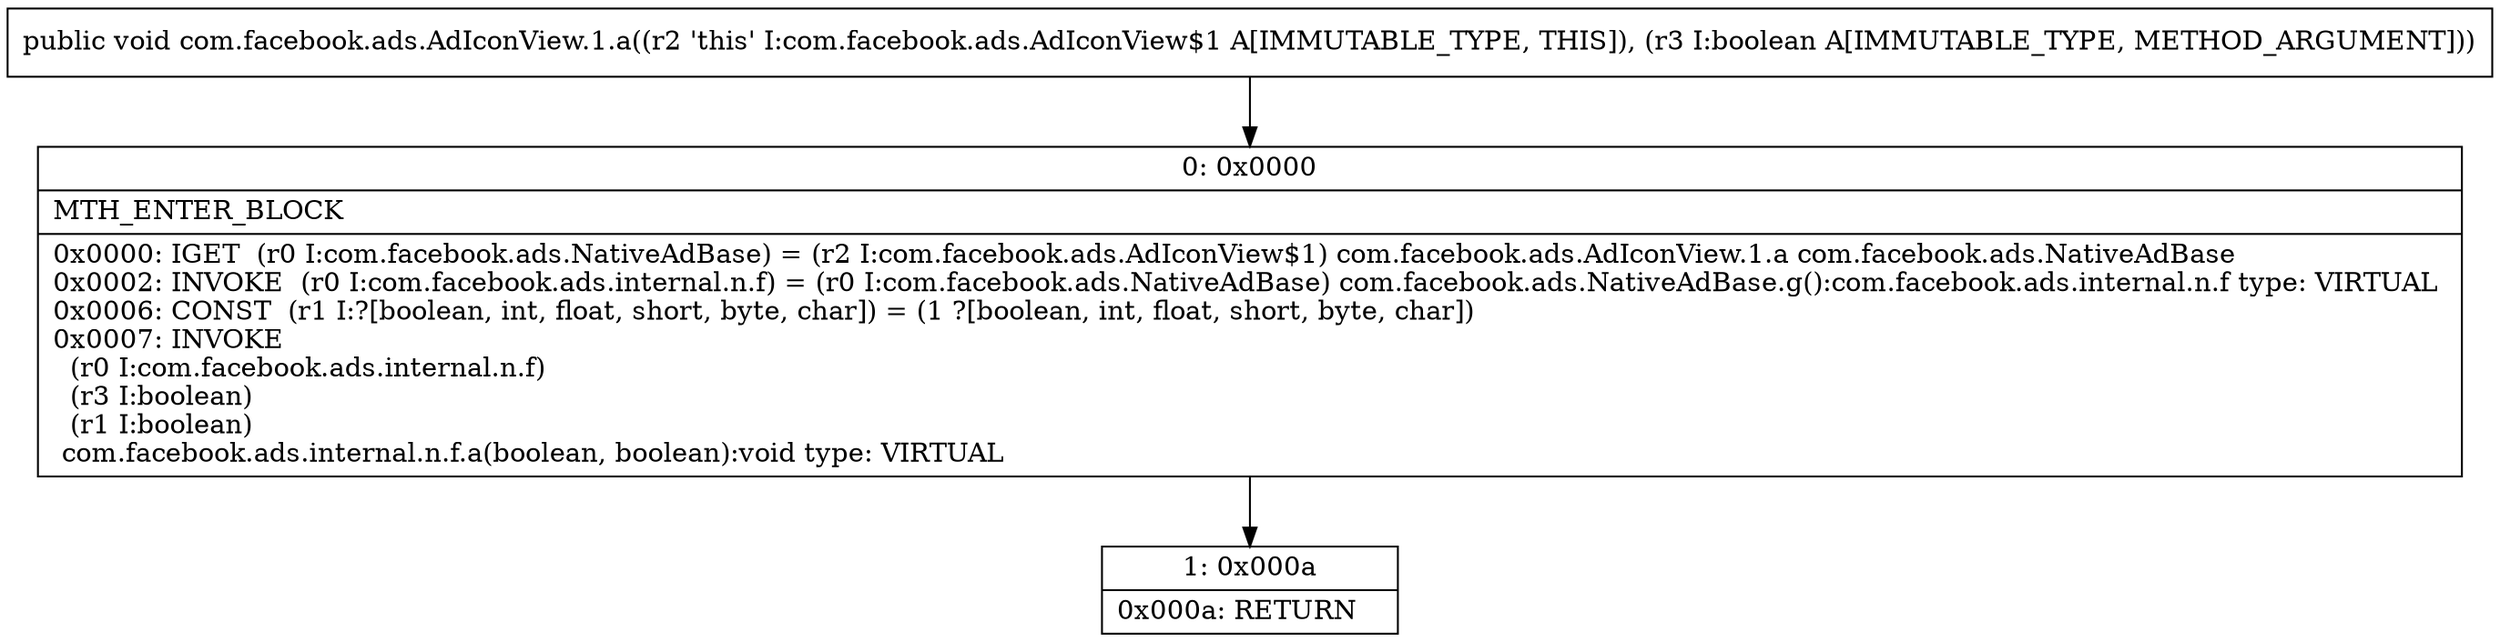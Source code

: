 digraph "CFG forcom.facebook.ads.AdIconView.1.a(Z)V" {
Node_0 [shape=record,label="{0\:\ 0x0000|MTH_ENTER_BLOCK\l|0x0000: IGET  (r0 I:com.facebook.ads.NativeAdBase) = (r2 I:com.facebook.ads.AdIconView$1) com.facebook.ads.AdIconView.1.a com.facebook.ads.NativeAdBase \l0x0002: INVOKE  (r0 I:com.facebook.ads.internal.n.f) = (r0 I:com.facebook.ads.NativeAdBase) com.facebook.ads.NativeAdBase.g():com.facebook.ads.internal.n.f type: VIRTUAL \l0x0006: CONST  (r1 I:?[boolean, int, float, short, byte, char]) = (1 ?[boolean, int, float, short, byte, char]) \l0x0007: INVOKE  \l  (r0 I:com.facebook.ads.internal.n.f)\l  (r3 I:boolean)\l  (r1 I:boolean)\l com.facebook.ads.internal.n.f.a(boolean, boolean):void type: VIRTUAL \l}"];
Node_1 [shape=record,label="{1\:\ 0x000a|0x000a: RETURN   \l}"];
MethodNode[shape=record,label="{public void com.facebook.ads.AdIconView.1.a((r2 'this' I:com.facebook.ads.AdIconView$1 A[IMMUTABLE_TYPE, THIS]), (r3 I:boolean A[IMMUTABLE_TYPE, METHOD_ARGUMENT])) }"];
MethodNode -> Node_0;
Node_0 -> Node_1;
}

